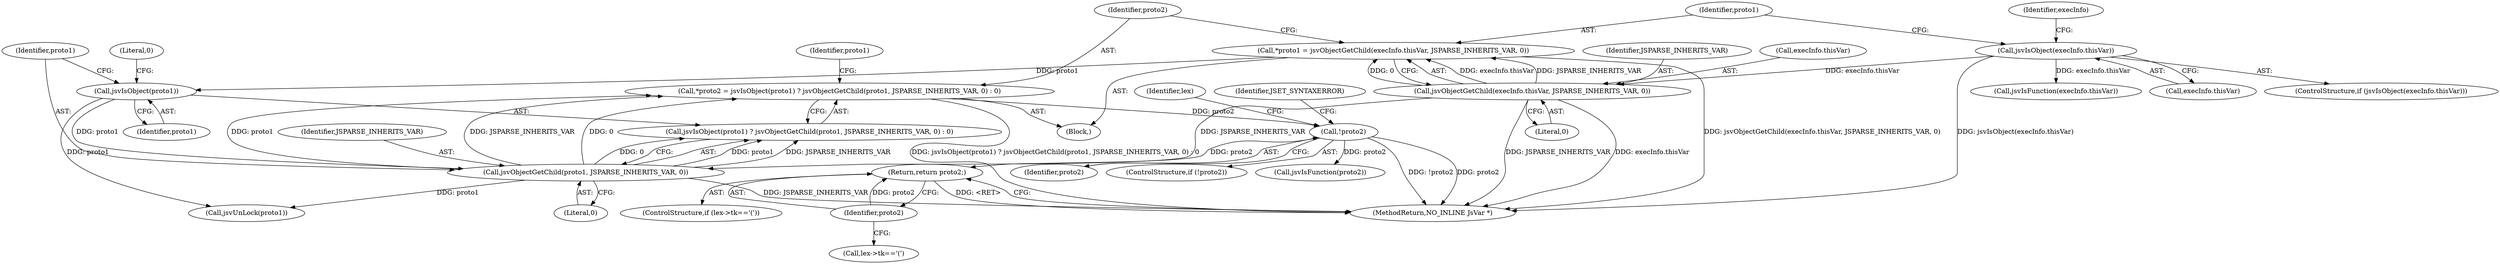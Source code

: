 digraph "0_Espruino_bf4416ab9129ee3afd56739ea4e3cd0da5484b6b_1@pointer" {
"1000479" [label="(Return,return proto2;)"];
"1000480" [label="(Identifier,proto2)"];
"1000465" [label="(Call,!proto2)"];
"1000452" [label="(Call,*proto2 = jsvIsObject(proto1) ? jsvObjectGetChild(proto1, JSPARSE_INHERITS_VAR, 0) : 0)"];
"1000457" [label="(Call,jsvObjectGetChild(proto1, JSPARSE_INHERITS_VAR, 0))"];
"1000455" [label="(Call,jsvIsObject(proto1))"];
"1000443" [label="(Call,*proto1 = jsvObjectGetChild(execInfo.thisVar, JSPARSE_INHERITS_VAR, 0))"];
"1000445" [label="(Call,jsvObjectGetChild(execInfo.thisVar, JSPARSE_INHERITS_VAR, 0))"];
"1000437" [label="(Call,jsvIsObject(execInfo.thisVar))"];
"1000465" [label="(Call,!proto2)"];
"1000464" [label="(ControlStructure,if (!proto2))"];
"1000452" [label="(Call,*proto2 = jsvIsObject(proto1) ? jsvObjectGetChild(proto1, JSPARSE_INHERITS_VAR, 0) : 0)"];
"1000438" [label="(Call,execInfo.thisVar)"];
"1000455" [label="(Call,jsvIsObject(proto1))"];
"1000443" [label="(Call,*proto1 = jsvObjectGetChild(execInfo.thisVar, JSPARSE_INHERITS_VAR, 0))"];
"1000461" [label="(Literal,0)"];
"1000476" [label="(Identifier,lex)"];
"1000454" [label="(Call,jsvIsObject(proto1) ? jsvObjectGetChild(proto1, JSPARSE_INHERITS_VAR, 0) : 0)"];
"1000469" [label="(Identifier,JSET_SYNTAXERROR)"];
"1000436" [label="(ControlStructure,if (jsvIsObject(execInfo.thisVar)))"];
"1000463" [label="(Identifier,proto1)"];
"1000480" [label="(Identifier,proto2)"];
"1000458" [label="(Identifier,proto1)"];
"1000453" [label="(Identifier,proto2)"];
"1000441" [label="(Block,)"];
"1000485" [label="(Call,jsvIsFunction(proto2))"];
"1000457" [label="(Call,jsvObjectGetChild(proto1, JSPARSE_INHERITS_VAR, 0))"];
"1000500" [label="(Identifier,execInfo)"];
"1000498" [label="(Call,jsvIsFunction(execInfo.thisVar))"];
"1000466" [label="(Identifier,proto2)"];
"1000619" [label="(MethodReturn,NO_INLINE JsVar *)"];
"1000473" [label="(ControlStructure,if (lex->tk=='('))"];
"1000446" [label="(Call,execInfo.thisVar)"];
"1000437" [label="(Call,jsvIsObject(execInfo.thisVar))"];
"1000479" [label="(Return,return proto2;)"];
"1000456" [label="(Identifier,proto1)"];
"1000450" [label="(Literal,0)"];
"1000445" [label="(Call,jsvObjectGetChild(execInfo.thisVar, JSPARSE_INHERITS_VAR, 0))"];
"1000474" [label="(Call,lex->tk=='(')"];
"1000462" [label="(Call,jsvUnLock(proto1))"];
"1000444" [label="(Identifier,proto1)"];
"1000449" [label="(Identifier,JSPARSE_INHERITS_VAR)"];
"1000459" [label="(Identifier,JSPARSE_INHERITS_VAR)"];
"1000460" [label="(Literal,0)"];
"1000479" -> "1000473"  [label="AST: "];
"1000479" -> "1000480"  [label="CFG: "];
"1000480" -> "1000479"  [label="AST: "];
"1000619" -> "1000479"  [label="CFG: "];
"1000479" -> "1000619"  [label="DDG: <RET>"];
"1000480" -> "1000479"  [label="DDG: proto2"];
"1000465" -> "1000479"  [label="DDG: proto2"];
"1000480" -> "1000474"  [label="CFG: "];
"1000465" -> "1000464"  [label="AST: "];
"1000465" -> "1000466"  [label="CFG: "];
"1000466" -> "1000465"  [label="AST: "];
"1000469" -> "1000465"  [label="CFG: "];
"1000476" -> "1000465"  [label="CFG: "];
"1000465" -> "1000619"  [label="DDG: !proto2"];
"1000465" -> "1000619"  [label="DDG: proto2"];
"1000452" -> "1000465"  [label="DDG: proto2"];
"1000465" -> "1000485"  [label="DDG: proto2"];
"1000452" -> "1000441"  [label="AST: "];
"1000452" -> "1000454"  [label="CFG: "];
"1000453" -> "1000452"  [label="AST: "];
"1000454" -> "1000452"  [label="AST: "];
"1000463" -> "1000452"  [label="CFG: "];
"1000452" -> "1000619"  [label="DDG: jsvIsObject(proto1) ? jsvObjectGetChild(proto1, JSPARSE_INHERITS_VAR, 0) : 0"];
"1000457" -> "1000452"  [label="DDG: proto1"];
"1000457" -> "1000452"  [label="DDG: JSPARSE_INHERITS_VAR"];
"1000457" -> "1000452"  [label="DDG: 0"];
"1000457" -> "1000454"  [label="AST: "];
"1000457" -> "1000460"  [label="CFG: "];
"1000458" -> "1000457"  [label="AST: "];
"1000459" -> "1000457"  [label="AST: "];
"1000460" -> "1000457"  [label="AST: "];
"1000454" -> "1000457"  [label="CFG: "];
"1000457" -> "1000619"  [label="DDG: JSPARSE_INHERITS_VAR"];
"1000457" -> "1000454"  [label="DDG: proto1"];
"1000457" -> "1000454"  [label="DDG: JSPARSE_INHERITS_VAR"];
"1000457" -> "1000454"  [label="DDG: 0"];
"1000455" -> "1000457"  [label="DDG: proto1"];
"1000445" -> "1000457"  [label="DDG: JSPARSE_INHERITS_VAR"];
"1000457" -> "1000462"  [label="DDG: proto1"];
"1000455" -> "1000454"  [label="AST: "];
"1000455" -> "1000456"  [label="CFG: "];
"1000456" -> "1000455"  [label="AST: "];
"1000458" -> "1000455"  [label="CFG: "];
"1000461" -> "1000455"  [label="CFG: "];
"1000443" -> "1000455"  [label="DDG: proto1"];
"1000455" -> "1000462"  [label="DDG: proto1"];
"1000443" -> "1000441"  [label="AST: "];
"1000443" -> "1000445"  [label="CFG: "];
"1000444" -> "1000443"  [label="AST: "];
"1000445" -> "1000443"  [label="AST: "];
"1000453" -> "1000443"  [label="CFG: "];
"1000443" -> "1000619"  [label="DDG: jsvObjectGetChild(execInfo.thisVar, JSPARSE_INHERITS_VAR, 0)"];
"1000445" -> "1000443"  [label="DDG: execInfo.thisVar"];
"1000445" -> "1000443"  [label="DDG: JSPARSE_INHERITS_VAR"];
"1000445" -> "1000443"  [label="DDG: 0"];
"1000445" -> "1000450"  [label="CFG: "];
"1000446" -> "1000445"  [label="AST: "];
"1000449" -> "1000445"  [label="AST: "];
"1000450" -> "1000445"  [label="AST: "];
"1000445" -> "1000619"  [label="DDG: execInfo.thisVar"];
"1000445" -> "1000619"  [label="DDG: JSPARSE_INHERITS_VAR"];
"1000437" -> "1000445"  [label="DDG: execInfo.thisVar"];
"1000437" -> "1000436"  [label="AST: "];
"1000437" -> "1000438"  [label="CFG: "];
"1000438" -> "1000437"  [label="AST: "];
"1000444" -> "1000437"  [label="CFG: "];
"1000500" -> "1000437"  [label="CFG: "];
"1000437" -> "1000619"  [label="DDG: jsvIsObject(execInfo.thisVar)"];
"1000437" -> "1000498"  [label="DDG: execInfo.thisVar"];
}
